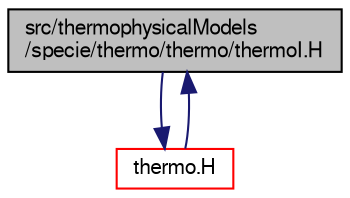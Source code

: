 digraph "src/thermophysicalModels/specie/thermo/thermo/thermoI.H"
{
  bgcolor="transparent";
  edge [fontname="FreeSans",fontsize="10",labelfontname="FreeSans",labelfontsize="10"];
  node [fontname="FreeSans",fontsize="10",shape=record];
  Node1 [label="src/thermophysicalModels\l/specie/thermo/thermo/thermoI.H",height=0.2,width=0.4,color="black", fillcolor="grey75", style="filled" fontcolor="black"];
  Node1 -> Node2 [color="midnightblue",fontsize="10",style="solid",fontname="FreeSans"];
  Node2 [label="thermo.H",height=0.2,width=0.4,color="red",URL="$a09874.html"];
  Node2 -> Node1 [color="midnightblue",fontsize="10",style="solid",fontname="FreeSans"];
}
